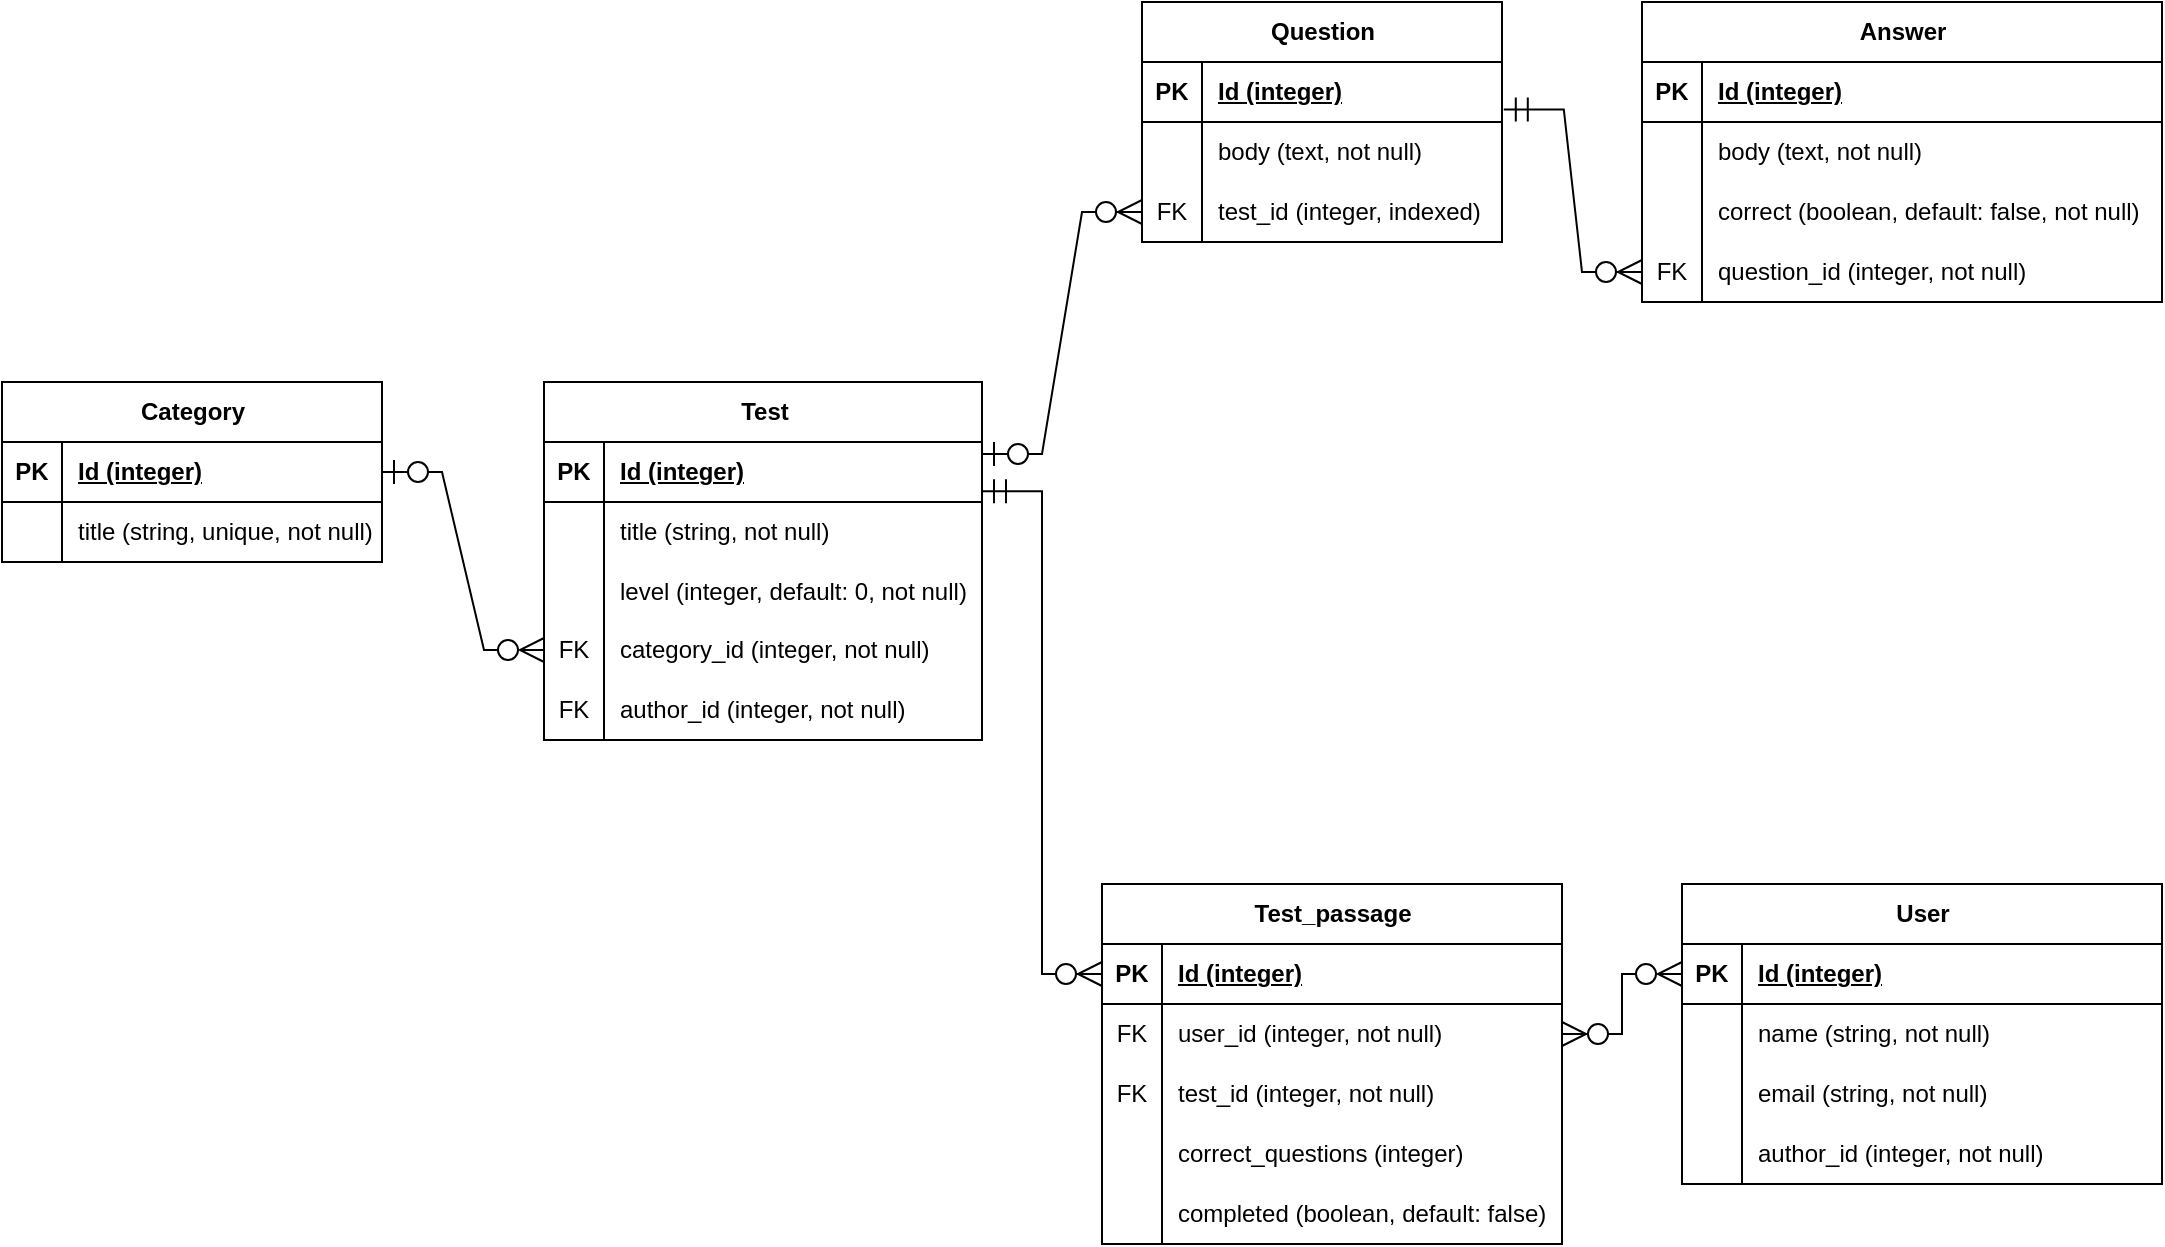 <mxfile version="26.1.0">
  <diagram name="Page-1" id="e56a1550-8fbb-45ad-956c-1786394a9013">
    <mxGraphModel dx="1259" dy="696" grid="1" gridSize="10" guides="1" tooltips="1" connect="1" arrows="1" fold="1" page="1" pageScale="1" pageWidth="1100" pageHeight="850" background="none" math="0" shadow="0">
      <root>
        <mxCell id="0" />
        <mxCell id="1" parent="0" />
        <mxCell id="Br1r_Qng15Y52kOAk1Ea-1" value="Category" style="shape=table;startSize=30;container=1;collapsible=1;childLayout=tableLayout;fixedRows=1;rowLines=0;fontStyle=1;align=center;resizeLast=1;html=1;fontSize=12;" parent="1" vertex="1">
          <mxGeometry x="10" y="310" width="190" height="90" as="geometry" />
        </mxCell>
        <mxCell id="Br1r_Qng15Y52kOAk1Ea-2" value="" style="shape=tableRow;horizontal=0;startSize=0;swimlaneHead=0;swimlaneBody=0;fillColor=none;collapsible=0;dropTarget=0;points=[[0,0.5],[1,0.5]];portConstraint=eastwest;top=0;left=0;right=0;bottom=1;fontSize=12;" parent="Br1r_Qng15Y52kOAk1Ea-1" vertex="1">
          <mxGeometry y="30" width="190" height="30" as="geometry" />
        </mxCell>
        <mxCell id="Br1r_Qng15Y52kOAk1Ea-3" value="PK" style="shape=partialRectangle;connectable=0;fillColor=none;top=0;left=0;bottom=0;right=0;fontStyle=1;overflow=hidden;whiteSpace=wrap;html=1;fontSize=12;" parent="Br1r_Qng15Y52kOAk1Ea-2" vertex="1">
          <mxGeometry width="30" height="30" as="geometry">
            <mxRectangle width="30" height="30" as="alternateBounds" />
          </mxGeometry>
        </mxCell>
        <mxCell id="Br1r_Qng15Y52kOAk1Ea-4" value="Id (integer)" style="shape=partialRectangle;connectable=0;fillColor=none;top=0;left=0;bottom=0;right=0;align=left;spacingLeft=6;fontStyle=5;overflow=hidden;whiteSpace=wrap;html=1;fontSize=12;" parent="Br1r_Qng15Y52kOAk1Ea-2" vertex="1">
          <mxGeometry x="30" width="160" height="30" as="geometry">
            <mxRectangle width="160" height="30" as="alternateBounds" />
          </mxGeometry>
        </mxCell>
        <mxCell id="Br1r_Qng15Y52kOAk1Ea-5" value="" style="shape=tableRow;horizontal=0;startSize=0;swimlaneHead=0;swimlaneBody=0;fillColor=none;collapsible=0;dropTarget=0;points=[[0,0.5],[1,0.5]];portConstraint=eastwest;top=0;left=0;right=0;bottom=0;fontSize=12;" parent="Br1r_Qng15Y52kOAk1Ea-1" vertex="1">
          <mxGeometry y="60" width="190" height="30" as="geometry" />
        </mxCell>
        <mxCell id="Br1r_Qng15Y52kOAk1Ea-6" value="" style="shape=partialRectangle;connectable=0;fillColor=none;top=0;left=0;bottom=0;right=0;editable=1;overflow=hidden;whiteSpace=wrap;html=1;fontSize=12;" parent="Br1r_Qng15Y52kOAk1Ea-5" vertex="1">
          <mxGeometry width="30" height="30" as="geometry">
            <mxRectangle width="30" height="30" as="alternateBounds" />
          </mxGeometry>
        </mxCell>
        <mxCell id="Br1r_Qng15Y52kOAk1Ea-7" value="title (string, unique, not null)" style="shape=partialRectangle;connectable=0;fillColor=none;top=0;left=0;bottom=0;right=0;align=left;spacingLeft=6;overflow=hidden;whiteSpace=wrap;html=1;fontSize=12;" parent="Br1r_Qng15Y52kOAk1Ea-5" vertex="1">
          <mxGeometry x="30" width="160" height="30" as="geometry">
            <mxRectangle width="160" height="30" as="alternateBounds" />
          </mxGeometry>
        </mxCell>
        <mxCell id="Br1r_Qng15Y52kOAk1Ea-14" value="Test" style="shape=table;startSize=30;container=1;collapsible=1;childLayout=tableLayout;fixedRows=1;rowLines=0;fontStyle=1;align=center;resizeLast=1;html=1;fontSize=12;" parent="1" vertex="1">
          <mxGeometry x="281" y="310" width="219" height="179" as="geometry" />
        </mxCell>
        <mxCell id="Br1r_Qng15Y52kOAk1Ea-15" value="" style="shape=tableRow;horizontal=0;startSize=0;swimlaneHead=0;swimlaneBody=0;fillColor=none;collapsible=0;dropTarget=0;points=[[0,0.5],[1,0.5]];portConstraint=eastwest;top=0;left=0;right=0;bottom=1;fontSize=12;" parent="Br1r_Qng15Y52kOAk1Ea-14" vertex="1">
          <mxGeometry y="30" width="219" height="30" as="geometry" />
        </mxCell>
        <mxCell id="Br1r_Qng15Y52kOAk1Ea-16" value="PK" style="shape=partialRectangle;connectable=0;fillColor=none;top=0;left=0;bottom=0;right=0;fontStyle=1;overflow=hidden;whiteSpace=wrap;html=1;fontSize=12;" parent="Br1r_Qng15Y52kOAk1Ea-15" vertex="1">
          <mxGeometry width="30" height="30" as="geometry">
            <mxRectangle width="30" height="30" as="alternateBounds" />
          </mxGeometry>
        </mxCell>
        <mxCell id="Br1r_Qng15Y52kOAk1Ea-17" value="Id (integer)" style="shape=partialRectangle;connectable=0;fillColor=none;top=0;left=0;bottom=0;right=0;align=left;spacingLeft=6;fontStyle=5;overflow=hidden;whiteSpace=wrap;html=1;fontSize=12;" parent="Br1r_Qng15Y52kOAk1Ea-15" vertex="1">
          <mxGeometry x="30" width="189" height="30" as="geometry">
            <mxRectangle width="189" height="30" as="alternateBounds" />
          </mxGeometry>
        </mxCell>
        <mxCell id="Br1r_Qng15Y52kOAk1Ea-18" value="" style="shape=tableRow;horizontal=0;startSize=0;swimlaneHead=0;swimlaneBody=0;fillColor=none;collapsible=0;dropTarget=0;points=[[0,0.5],[1,0.5]];portConstraint=eastwest;top=0;left=0;right=0;bottom=0;fontSize=12;" parent="Br1r_Qng15Y52kOAk1Ea-14" vertex="1">
          <mxGeometry y="60" width="219" height="30" as="geometry" />
        </mxCell>
        <mxCell id="Br1r_Qng15Y52kOAk1Ea-19" value="" style="shape=partialRectangle;connectable=0;fillColor=none;top=0;left=0;bottom=0;right=0;editable=1;overflow=hidden;whiteSpace=wrap;html=1;fontSize=12;" parent="Br1r_Qng15Y52kOAk1Ea-18" vertex="1">
          <mxGeometry width="30" height="30" as="geometry">
            <mxRectangle width="30" height="30" as="alternateBounds" />
          </mxGeometry>
        </mxCell>
        <mxCell id="Br1r_Qng15Y52kOAk1Ea-20" value="title (string, not null)" style="shape=partialRectangle;connectable=0;fillColor=none;top=0;left=0;bottom=0;right=0;align=left;spacingLeft=6;overflow=hidden;whiteSpace=wrap;html=1;fontSize=12;" parent="Br1r_Qng15Y52kOAk1Ea-18" vertex="1">
          <mxGeometry x="30" width="189" height="30" as="geometry">
            <mxRectangle width="189" height="30" as="alternateBounds" />
          </mxGeometry>
        </mxCell>
        <mxCell id="Br1r_Qng15Y52kOAk1Ea-21" value="" style="shape=tableRow;horizontal=0;startSize=0;swimlaneHead=0;swimlaneBody=0;fillColor=none;collapsible=0;dropTarget=0;points=[[0,0.5],[1,0.5]];portConstraint=eastwest;top=0;left=0;right=0;bottom=0;fontSize=12;" parent="Br1r_Qng15Y52kOAk1Ea-14" vertex="1">
          <mxGeometry y="90" width="219" height="29" as="geometry" />
        </mxCell>
        <mxCell id="Br1r_Qng15Y52kOAk1Ea-22" value="" style="shape=partialRectangle;connectable=0;fillColor=none;top=0;left=0;bottom=0;right=0;editable=1;overflow=hidden;whiteSpace=wrap;html=1;fontSize=12;" parent="Br1r_Qng15Y52kOAk1Ea-21" vertex="1">
          <mxGeometry width="30" height="29" as="geometry">
            <mxRectangle width="30" height="29" as="alternateBounds" />
          </mxGeometry>
        </mxCell>
        <mxCell id="Br1r_Qng15Y52kOAk1Ea-23" value="level (integer, default: 0, not null)" style="shape=partialRectangle;connectable=0;fillColor=none;top=0;left=0;bottom=0;right=0;align=left;spacingLeft=6;overflow=hidden;whiteSpace=wrap;html=1;fontSize=12;" parent="Br1r_Qng15Y52kOAk1Ea-21" vertex="1">
          <mxGeometry x="30" width="189" height="29" as="geometry">
            <mxRectangle width="189" height="29" as="alternateBounds" />
          </mxGeometry>
        </mxCell>
        <mxCell id="Br1r_Qng15Y52kOAk1Ea-24" value="" style="shape=tableRow;horizontal=0;startSize=0;swimlaneHead=0;swimlaneBody=0;fillColor=none;collapsible=0;dropTarget=0;points=[[0,0.5],[1,0.5]];portConstraint=eastwest;top=0;left=0;right=0;bottom=0;fontSize=12;" parent="Br1r_Qng15Y52kOAk1Ea-14" vertex="1">
          <mxGeometry y="119" width="219" height="30" as="geometry" />
        </mxCell>
        <mxCell id="Br1r_Qng15Y52kOAk1Ea-25" value="FK" style="shape=partialRectangle;connectable=0;fillColor=none;top=0;left=0;bottom=0;right=0;editable=1;overflow=hidden;whiteSpace=wrap;html=1;fontSize=12;" parent="Br1r_Qng15Y52kOAk1Ea-24" vertex="1">
          <mxGeometry width="30" height="30" as="geometry">
            <mxRectangle width="30" height="30" as="alternateBounds" />
          </mxGeometry>
        </mxCell>
        <mxCell id="Br1r_Qng15Y52kOAk1Ea-26" value="category_id (integer, not null)" style="shape=partialRectangle;connectable=0;fillColor=none;top=0;left=0;bottom=0;right=0;align=left;spacingLeft=6;overflow=hidden;whiteSpace=wrap;html=1;fontSize=12;" parent="Br1r_Qng15Y52kOAk1Ea-24" vertex="1">
          <mxGeometry x="30" width="189" height="30" as="geometry">
            <mxRectangle width="189" height="30" as="alternateBounds" />
          </mxGeometry>
        </mxCell>
        <mxCell id="4E7Y_DdD3SAil00JkKj9-86" style="shape=tableRow;horizontal=0;startSize=0;swimlaneHead=0;swimlaneBody=0;fillColor=none;collapsible=0;dropTarget=0;points=[[0,0.5],[1,0.5]];portConstraint=eastwest;top=0;left=0;right=0;bottom=0;fontSize=12;" vertex="1" parent="Br1r_Qng15Y52kOAk1Ea-14">
          <mxGeometry y="149" width="219" height="30" as="geometry" />
        </mxCell>
        <mxCell id="4E7Y_DdD3SAil00JkKj9-87" value="FK" style="shape=partialRectangle;connectable=0;fillColor=none;top=0;left=0;bottom=0;right=0;editable=1;overflow=hidden;whiteSpace=wrap;html=1;fontSize=12;" vertex="1" parent="4E7Y_DdD3SAil00JkKj9-86">
          <mxGeometry width="30" height="30" as="geometry">
            <mxRectangle width="30" height="30" as="alternateBounds" />
          </mxGeometry>
        </mxCell>
        <mxCell id="4E7Y_DdD3SAil00JkKj9-88" value="author_id (integer, not null)" style="shape=partialRectangle;connectable=0;fillColor=none;top=0;left=0;bottom=0;right=0;align=left;spacingLeft=6;overflow=hidden;whiteSpace=wrap;html=1;fontSize=12;" vertex="1" parent="4E7Y_DdD3SAil00JkKj9-86">
          <mxGeometry x="30" width="189" height="30" as="geometry">
            <mxRectangle width="189" height="30" as="alternateBounds" />
          </mxGeometry>
        </mxCell>
        <mxCell id="Br1r_Qng15Y52kOAk1Ea-27" value="" style="edgeStyle=entityRelationEdgeStyle;fontSize=12;html=1;endArrow=ERzeroToMany;startArrow=ERzeroToOne;rounded=0;entryX=0;entryY=0.5;entryDx=0;entryDy=0;exitX=1;exitY=0.5;exitDx=0;exitDy=0;startFill=0;endFill=0;startSize=10;endSize=10;" parent="1" source="Br1r_Qng15Y52kOAk1Ea-2" target="Br1r_Qng15Y52kOAk1Ea-24" edge="1">
          <mxGeometry width="100" height="100" relative="1" as="geometry">
            <mxPoint x="240" y="359" as="sourcePoint" />
            <mxPoint x="380" y="331" as="targetPoint" />
          </mxGeometry>
        </mxCell>
        <mxCell id="Br1r_Qng15Y52kOAk1Ea-28" value="Question" style="shape=table;startSize=30;container=1;collapsible=1;childLayout=tableLayout;fixedRows=1;rowLines=0;fontStyle=1;align=center;resizeLast=1;html=1;fontSize=12;" parent="1" vertex="1">
          <mxGeometry x="580" y="120" width="180" height="120" as="geometry" />
        </mxCell>
        <mxCell id="Br1r_Qng15Y52kOAk1Ea-29" value="" style="shape=tableRow;horizontal=0;startSize=0;swimlaneHead=0;swimlaneBody=0;fillColor=none;collapsible=0;dropTarget=0;points=[[0,0.5],[1,0.5]];portConstraint=eastwest;top=0;left=0;right=0;bottom=1;fontSize=12;" parent="Br1r_Qng15Y52kOAk1Ea-28" vertex="1">
          <mxGeometry y="30" width="180" height="30" as="geometry" />
        </mxCell>
        <mxCell id="Br1r_Qng15Y52kOAk1Ea-30" value="PK" style="shape=partialRectangle;connectable=0;fillColor=none;top=0;left=0;bottom=0;right=0;fontStyle=1;overflow=hidden;whiteSpace=wrap;html=1;fontSize=12;" parent="Br1r_Qng15Y52kOAk1Ea-29" vertex="1">
          <mxGeometry width="30" height="30" as="geometry">
            <mxRectangle width="30" height="30" as="alternateBounds" />
          </mxGeometry>
        </mxCell>
        <mxCell id="Br1r_Qng15Y52kOAk1Ea-31" value="Id (integer)" style="shape=partialRectangle;connectable=0;fillColor=none;top=0;left=0;bottom=0;right=0;align=left;spacingLeft=6;fontStyle=5;overflow=hidden;whiteSpace=wrap;html=1;fontSize=12;" parent="Br1r_Qng15Y52kOAk1Ea-29" vertex="1">
          <mxGeometry x="30" width="150" height="30" as="geometry">
            <mxRectangle width="150" height="30" as="alternateBounds" />
          </mxGeometry>
        </mxCell>
        <mxCell id="Br1r_Qng15Y52kOAk1Ea-32" value="" style="shape=tableRow;horizontal=0;startSize=0;swimlaneHead=0;swimlaneBody=0;fillColor=none;collapsible=0;dropTarget=0;points=[[0,0.5],[1,0.5]];portConstraint=eastwest;top=0;left=0;right=0;bottom=0;fontSize=12;" parent="Br1r_Qng15Y52kOAk1Ea-28" vertex="1">
          <mxGeometry y="60" width="180" height="30" as="geometry" />
        </mxCell>
        <mxCell id="Br1r_Qng15Y52kOAk1Ea-33" value="" style="shape=partialRectangle;connectable=0;fillColor=none;top=0;left=0;bottom=0;right=0;editable=1;overflow=hidden;whiteSpace=wrap;html=1;fontSize=12;" parent="Br1r_Qng15Y52kOAk1Ea-32" vertex="1">
          <mxGeometry width="30" height="30" as="geometry">
            <mxRectangle width="30" height="30" as="alternateBounds" />
          </mxGeometry>
        </mxCell>
        <mxCell id="Br1r_Qng15Y52kOAk1Ea-34" value="body (text, not null)" style="shape=partialRectangle;connectable=0;fillColor=none;top=0;left=0;bottom=0;right=0;align=left;spacingLeft=6;overflow=hidden;whiteSpace=wrap;html=1;fontSize=12;" parent="Br1r_Qng15Y52kOAk1Ea-32" vertex="1">
          <mxGeometry x="30" width="150" height="30" as="geometry">
            <mxRectangle width="150" height="30" as="alternateBounds" />
          </mxGeometry>
        </mxCell>
        <mxCell id="Br1r_Qng15Y52kOAk1Ea-35" value="" style="shape=tableRow;horizontal=0;startSize=0;swimlaneHead=0;swimlaneBody=0;fillColor=none;collapsible=0;dropTarget=0;points=[[0,0.5],[1,0.5]];portConstraint=eastwest;top=0;left=0;right=0;bottom=0;fontSize=12;" parent="Br1r_Qng15Y52kOAk1Ea-28" vertex="1">
          <mxGeometry y="90" width="180" height="30" as="geometry" />
        </mxCell>
        <mxCell id="Br1r_Qng15Y52kOAk1Ea-36" value="FK" style="shape=partialRectangle;connectable=0;fillColor=none;top=0;left=0;bottom=0;right=0;editable=1;overflow=hidden;whiteSpace=wrap;html=1;fontSize=12;" parent="Br1r_Qng15Y52kOAk1Ea-35" vertex="1">
          <mxGeometry width="30" height="30" as="geometry">
            <mxRectangle width="30" height="30" as="alternateBounds" />
          </mxGeometry>
        </mxCell>
        <mxCell id="Br1r_Qng15Y52kOAk1Ea-37" value="test_id (integer, indexed)" style="shape=partialRectangle;connectable=0;fillColor=none;top=0;left=0;bottom=0;right=0;align=left;spacingLeft=6;overflow=hidden;whiteSpace=wrap;html=1;fontSize=12;" parent="Br1r_Qng15Y52kOAk1Ea-35" vertex="1">
          <mxGeometry x="30" width="150" height="30" as="geometry">
            <mxRectangle width="150" height="30" as="alternateBounds" />
          </mxGeometry>
        </mxCell>
        <mxCell id="Br1r_Qng15Y52kOAk1Ea-55" value="User" style="shape=table;startSize=30;container=1;collapsible=1;childLayout=tableLayout;fixedRows=1;rowLines=0;fontStyle=1;align=center;resizeLast=1;html=1;fontSize=12;" parent="1" vertex="1">
          <mxGeometry x="850" y="561" width="240" height="150" as="geometry" />
        </mxCell>
        <mxCell id="Br1r_Qng15Y52kOAk1Ea-56" value="" style="shape=tableRow;horizontal=0;startSize=0;swimlaneHead=0;swimlaneBody=0;fillColor=none;collapsible=0;dropTarget=0;points=[[0,0.5],[1,0.5]];portConstraint=eastwest;top=0;left=0;right=0;bottom=1;fontSize=12;" parent="Br1r_Qng15Y52kOAk1Ea-55" vertex="1">
          <mxGeometry y="30" width="240" height="30" as="geometry" />
        </mxCell>
        <mxCell id="Br1r_Qng15Y52kOAk1Ea-57" value="PK" style="shape=partialRectangle;connectable=0;fillColor=none;top=0;left=0;bottom=0;right=0;fontStyle=1;overflow=hidden;whiteSpace=wrap;html=1;fontSize=12;" parent="Br1r_Qng15Y52kOAk1Ea-56" vertex="1">
          <mxGeometry width="30" height="30" as="geometry">
            <mxRectangle width="30" height="30" as="alternateBounds" />
          </mxGeometry>
        </mxCell>
        <mxCell id="Br1r_Qng15Y52kOAk1Ea-58" value="Id (integer)" style="shape=partialRectangle;connectable=0;fillColor=none;top=0;left=0;bottom=0;right=0;align=left;spacingLeft=6;fontStyle=5;overflow=hidden;whiteSpace=wrap;html=1;fontSize=12;" parent="Br1r_Qng15Y52kOAk1Ea-56" vertex="1">
          <mxGeometry x="30" width="210" height="30" as="geometry">
            <mxRectangle width="210" height="30" as="alternateBounds" />
          </mxGeometry>
        </mxCell>
        <mxCell id="Br1r_Qng15Y52kOAk1Ea-59" value="" style="shape=tableRow;horizontal=0;startSize=0;swimlaneHead=0;swimlaneBody=0;fillColor=none;collapsible=0;dropTarget=0;points=[[0,0.5],[1,0.5]];portConstraint=eastwest;top=0;left=0;right=0;bottom=0;fontSize=12;" parent="Br1r_Qng15Y52kOAk1Ea-55" vertex="1">
          <mxGeometry y="60" width="240" height="30" as="geometry" />
        </mxCell>
        <mxCell id="Br1r_Qng15Y52kOAk1Ea-60" value="" style="shape=partialRectangle;connectable=0;fillColor=none;top=0;left=0;bottom=0;right=0;editable=1;overflow=hidden;whiteSpace=wrap;html=1;fontSize=12;" parent="Br1r_Qng15Y52kOAk1Ea-59" vertex="1">
          <mxGeometry width="30" height="30" as="geometry">
            <mxRectangle width="30" height="30" as="alternateBounds" />
          </mxGeometry>
        </mxCell>
        <mxCell id="Br1r_Qng15Y52kOAk1Ea-61" value="name (string, not null)" style="shape=partialRectangle;connectable=0;fillColor=none;top=0;left=0;bottom=0;right=0;align=left;spacingLeft=6;overflow=hidden;whiteSpace=wrap;html=1;fontSize=12;" parent="Br1r_Qng15Y52kOAk1Ea-59" vertex="1">
          <mxGeometry x="30" width="210" height="30" as="geometry">
            <mxRectangle width="210" height="30" as="alternateBounds" />
          </mxGeometry>
        </mxCell>
        <mxCell id="Br1r_Qng15Y52kOAk1Ea-62" value="" style="shape=tableRow;horizontal=0;startSize=0;swimlaneHead=0;swimlaneBody=0;fillColor=none;collapsible=0;dropTarget=0;points=[[0,0.5],[1,0.5]];portConstraint=eastwest;top=0;left=0;right=0;bottom=0;fontSize=12;" parent="Br1r_Qng15Y52kOAk1Ea-55" vertex="1">
          <mxGeometry y="90" width="240" height="30" as="geometry" />
        </mxCell>
        <mxCell id="Br1r_Qng15Y52kOAk1Ea-63" value="" style="shape=partialRectangle;connectable=0;fillColor=none;top=0;left=0;bottom=0;right=0;editable=1;overflow=hidden;whiteSpace=wrap;html=1;fontSize=12;" parent="Br1r_Qng15Y52kOAk1Ea-62" vertex="1">
          <mxGeometry width="30" height="30" as="geometry">
            <mxRectangle width="30" height="30" as="alternateBounds" />
          </mxGeometry>
        </mxCell>
        <mxCell id="Br1r_Qng15Y52kOAk1Ea-64" value="email (string, not null)" style="shape=partialRectangle;connectable=0;fillColor=none;top=0;left=0;bottom=0;right=0;align=left;spacingLeft=6;overflow=hidden;whiteSpace=wrap;html=1;fontSize=12;" parent="Br1r_Qng15Y52kOAk1Ea-62" vertex="1">
          <mxGeometry x="30" width="210" height="30" as="geometry">
            <mxRectangle width="210" height="30" as="alternateBounds" />
          </mxGeometry>
        </mxCell>
        <mxCell id="4E7Y_DdD3SAil00JkKj9-106" style="shape=tableRow;horizontal=0;startSize=0;swimlaneHead=0;swimlaneBody=0;fillColor=none;collapsible=0;dropTarget=0;points=[[0,0.5],[1,0.5]];portConstraint=eastwest;top=0;left=0;right=0;bottom=0;fontSize=12;" vertex="1" parent="Br1r_Qng15Y52kOAk1Ea-55">
          <mxGeometry y="120" width="240" height="30" as="geometry" />
        </mxCell>
        <mxCell id="4E7Y_DdD3SAil00JkKj9-107" style="shape=partialRectangle;connectable=0;fillColor=none;top=0;left=0;bottom=0;right=0;editable=1;overflow=hidden;whiteSpace=wrap;html=1;fontSize=12;" vertex="1" parent="4E7Y_DdD3SAil00JkKj9-106">
          <mxGeometry width="30" height="30" as="geometry">
            <mxRectangle width="30" height="30" as="alternateBounds" />
          </mxGeometry>
        </mxCell>
        <mxCell id="4E7Y_DdD3SAil00JkKj9-108" value="author_id (integer, not null)" style="shape=partialRectangle;connectable=0;fillColor=none;top=0;left=0;bottom=0;right=0;align=left;spacingLeft=6;overflow=hidden;whiteSpace=wrap;html=1;fontSize=12;" vertex="1" parent="4E7Y_DdD3SAil00JkKj9-106">
          <mxGeometry x="30" width="210" height="30" as="geometry">
            <mxRectangle width="210" height="30" as="alternateBounds" />
          </mxGeometry>
        </mxCell>
        <mxCell id="4E7Y_DdD3SAil00JkKj9-14" value="Test_passage" style="shape=table;startSize=30;container=1;collapsible=1;childLayout=tableLayout;fixedRows=1;rowLines=0;fontStyle=1;align=center;resizeLast=1;html=1;fontSize=12;" vertex="1" parent="1">
          <mxGeometry x="560" y="561" width="230" height="180" as="geometry" />
        </mxCell>
        <mxCell id="4E7Y_DdD3SAil00JkKj9-15" value="" style="shape=tableRow;horizontal=0;startSize=0;swimlaneHead=0;swimlaneBody=0;fillColor=none;collapsible=0;dropTarget=0;points=[[0,0.5],[1,0.5]];portConstraint=eastwest;top=0;left=0;right=0;bottom=1;fontSize=12;" vertex="1" parent="4E7Y_DdD3SAil00JkKj9-14">
          <mxGeometry y="30" width="230" height="30" as="geometry" />
        </mxCell>
        <mxCell id="4E7Y_DdD3SAil00JkKj9-16" value="PK" style="shape=partialRectangle;connectable=0;fillColor=none;top=0;left=0;bottom=0;right=0;fontStyle=1;overflow=hidden;whiteSpace=wrap;html=1;fontSize=12;" vertex="1" parent="4E7Y_DdD3SAil00JkKj9-15">
          <mxGeometry width="30" height="30" as="geometry">
            <mxRectangle width="30" height="30" as="alternateBounds" />
          </mxGeometry>
        </mxCell>
        <mxCell id="4E7Y_DdD3SAil00JkKj9-17" value="Id (integer)" style="shape=partialRectangle;connectable=0;fillColor=none;top=0;left=0;bottom=0;right=0;align=left;spacingLeft=6;fontStyle=5;overflow=hidden;whiteSpace=wrap;html=1;fontSize=12;" vertex="1" parent="4E7Y_DdD3SAil00JkKj9-15">
          <mxGeometry x="30" width="200" height="30" as="geometry">
            <mxRectangle width="200" height="30" as="alternateBounds" />
          </mxGeometry>
        </mxCell>
        <mxCell id="4E7Y_DdD3SAil00JkKj9-18" value="" style="shape=tableRow;horizontal=0;startSize=0;swimlaneHead=0;swimlaneBody=0;fillColor=none;collapsible=0;dropTarget=0;points=[[0,0.5],[1,0.5]];portConstraint=eastwest;top=0;left=0;right=0;bottom=0;fontSize=12;" vertex="1" parent="4E7Y_DdD3SAil00JkKj9-14">
          <mxGeometry y="60" width="230" height="30" as="geometry" />
        </mxCell>
        <mxCell id="4E7Y_DdD3SAil00JkKj9-19" value="FK" style="shape=partialRectangle;connectable=0;fillColor=none;top=0;left=0;bottom=0;right=0;editable=1;overflow=hidden;whiteSpace=wrap;html=1;fontSize=12;" vertex="1" parent="4E7Y_DdD3SAil00JkKj9-18">
          <mxGeometry width="30" height="30" as="geometry">
            <mxRectangle width="30" height="30" as="alternateBounds" />
          </mxGeometry>
        </mxCell>
        <mxCell id="4E7Y_DdD3SAil00JkKj9-20" value="user_id (integer, not null)" style="shape=partialRectangle;connectable=0;fillColor=none;top=0;left=0;bottom=0;right=0;align=left;spacingLeft=6;overflow=hidden;whiteSpace=wrap;html=1;fontSize=12;" vertex="1" parent="4E7Y_DdD3SAil00JkKj9-18">
          <mxGeometry x="30" width="200" height="30" as="geometry">
            <mxRectangle width="200" height="30" as="alternateBounds" />
          </mxGeometry>
        </mxCell>
        <mxCell id="4E7Y_DdD3SAil00JkKj9-21" value="" style="shape=tableRow;horizontal=0;startSize=0;swimlaneHead=0;swimlaneBody=0;fillColor=none;collapsible=0;dropTarget=0;points=[[0,0.5],[1,0.5]];portConstraint=eastwest;top=0;left=0;right=0;bottom=0;fontSize=12;" vertex="1" parent="4E7Y_DdD3SAil00JkKj9-14">
          <mxGeometry y="90" width="230" height="30" as="geometry" />
        </mxCell>
        <mxCell id="4E7Y_DdD3SAil00JkKj9-22" value="FK" style="shape=partialRectangle;connectable=0;fillColor=none;top=0;left=0;bottom=0;right=0;editable=1;overflow=hidden;whiteSpace=wrap;html=1;fontSize=12;" vertex="1" parent="4E7Y_DdD3SAil00JkKj9-21">
          <mxGeometry width="30" height="30" as="geometry">
            <mxRectangle width="30" height="30" as="alternateBounds" />
          </mxGeometry>
        </mxCell>
        <mxCell id="4E7Y_DdD3SAil00JkKj9-23" value="test_id (integer, not null)" style="shape=partialRectangle;connectable=0;fillColor=none;top=0;left=0;bottom=0;right=0;align=left;spacingLeft=6;overflow=hidden;whiteSpace=wrap;html=1;fontSize=12;" vertex="1" parent="4E7Y_DdD3SAil00JkKj9-21">
          <mxGeometry x="30" width="200" height="30" as="geometry">
            <mxRectangle width="200" height="30" as="alternateBounds" />
          </mxGeometry>
        </mxCell>
        <mxCell id="4E7Y_DdD3SAil00JkKj9-24" value="" style="shape=tableRow;horizontal=0;startSize=0;swimlaneHead=0;swimlaneBody=0;fillColor=none;collapsible=0;dropTarget=0;points=[[0,0.5],[1,0.5]];portConstraint=eastwest;top=0;left=0;right=0;bottom=0;fontSize=12;" vertex="1" parent="4E7Y_DdD3SAil00JkKj9-14">
          <mxGeometry y="120" width="230" height="30" as="geometry" />
        </mxCell>
        <mxCell id="4E7Y_DdD3SAil00JkKj9-25" value="" style="shape=partialRectangle;connectable=0;fillColor=none;top=0;left=0;bottom=0;right=0;editable=1;overflow=hidden;whiteSpace=wrap;html=1;fontSize=12;" vertex="1" parent="4E7Y_DdD3SAil00JkKj9-24">
          <mxGeometry width="30" height="30" as="geometry">
            <mxRectangle width="30" height="30" as="alternateBounds" />
          </mxGeometry>
        </mxCell>
        <mxCell id="4E7Y_DdD3SAil00JkKj9-26" value="correct_questions (integer)" style="shape=partialRectangle;connectable=0;fillColor=none;top=0;left=0;bottom=0;right=0;align=left;spacingLeft=6;overflow=hidden;whiteSpace=wrap;html=1;fontSize=12;" vertex="1" parent="4E7Y_DdD3SAil00JkKj9-24">
          <mxGeometry x="30" width="200" height="30" as="geometry">
            <mxRectangle width="200" height="30" as="alternateBounds" />
          </mxGeometry>
        </mxCell>
        <mxCell id="4E7Y_DdD3SAil00JkKj9-95" style="shape=tableRow;horizontal=0;startSize=0;swimlaneHead=0;swimlaneBody=0;fillColor=none;collapsible=0;dropTarget=0;points=[[0,0.5],[1,0.5]];portConstraint=eastwest;top=0;left=0;right=0;bottom=0;fontSize=12;" vertex="1" parent="4E7Y_DdD3SAil00JkKj9-14">
          <mxGeometry y="150" width="230" height="30" as="geometry" />
        </mxCell>
        <mxCell id="4E7Y_DdD3SAil00JkKj9-96" style="shape=partialRectangle;connectable=0;fillColor=none;top=0;left=0;bottom=0;right=0;editable=1;overflow=hidden;whiteSpace=wrap;html=1;fontSize=12;" vertex="1" parent="4E7Y_DdD3SAil00JkKj9-95">
          <mxGeometry width="30" height="30" as="geometry">
            <mxRectangle width="30" height="30" as="alternateBounds" />
          </mxGeometry>
        </mxCell>
        <mxCell id="4E7Y_DdD3SAil00JkKj9-97" value="completed (boolean, default: false)" style="shape=partialRectangle;connectable=0;fillColor=none;top=0;left=0;bottom=0;right=0;align=left;spacingLeft=6;overflow=hidden;whiteSpace=wrap;html=1;fontSize=12;" vertex="1" parent="4E7Y_DdD3SAil00JkKj9-95">
          <mxGeometry x="30" width="200" height="30" as="geometry">
            <mxRectangle width="200" height="30" as="alternateBounds" />
          </mxGeometry>
        </mxCell>
        <mxCell id="4E7Y_DdD3SAil00JkKj9-41" value="Answer" style="shape=table;startSize=30;container=1;collapsible=1;childLayout=tableLayout;fixedRows=1;rowLines=0;fontStyle=1;align=center;resizeLast=1;html=1;fontSize=12;" vertex="1" parent="1">
          <mxGeometry x="830" y="120" width="260" height="150" as="geometry" />
        </mxCell>
        <mxCell id="4E7Y_DdD3SAil00JkKj9-42" value="" style="shape=tableRow;horizontal=0;startSize=0;swimlaneHead=0;swimlaneBody=0;fillColor=none;collapsible=0;dropTarget=0;points=[[0,0.5],[1,0.5]];portConstraint=eastwest;top=0;left=0;right=0;bottom=1;fontSize=12;" vertex="1" parent="4E7Y_DdD3SAil00JkKj9-41">
          <mxGeometry y="30" width="260" height="30" as="geometry" />
        </mxCell>
        <mxCell id="4E7Y_DdD3SAil00JkKj9-43" value="PK" style="shape=partialRectangle;connectable=0;fillColor=none;top=0;left=0;bottom=0;right=0;fontStyle=1;overflow=hidden;whiteSpace=wrap;html=1;fontSize=12;" vertex="1" parent="4E7Y_DdD3SAil00JkKj9-42">
          <mxGeometry width="30" height="30" as="geometry">
            <mxRectangle width="30" height="30" as="alternateBounds" />
          </mxGeometry>
        </mxCell>
        <mxCell id="4E7Y_DdD3SAil00JkKj9-44" value="Id (integer)" style="shape=partialRectangle;connectable=0;fillColor=none;top=0;left=0;bottom=0;right=0;align=left;spacingLeft=6;fontStyle=5;overflow=hidden;whiteSpace=wrap;html=1;fontSize=12;" vertex="1" parent="4E7Y_DdD3SAil00JkKj9-42">
          <mxGeometry x="30" width="230" height="30" as="geometry">
            <mxRectangle width="230" height="30" as="alternateBounds" />
          </mxGeometry>
        </mxCell>
        <mxCell id="4E7Y_DdD3SAil00JkKj9-45" value="" style="shape=tableRow;horizontal=0;startSize=0;swimlaneHead=0;swimlaneBody=0;fillColor=none;collapsible=0;dropTarget=0;points=[[0,0.5],[1,0.5]];portConstraint=eastwest;top=0;left=0;right=0;bottom=0;fontSize=12;" vertex="1" parent="4E7Y_DdD3SAil00JkKj9-41">
          <mxGeometry y="60" width="260" height="30" as="geometry" />
        </mxCell>
        <mxCell id="4E7Y_DdD3SAil00JkKj9-46" value="" style="shape=partialRectangle;connectable=0;fillColor=none;top=0;left=0;bottom=0;right=0;editable=1;overflow=hidden;whiteSpace=wrap;html=1;fontSize=12;" vertex="1" parent="4E7Y_DdD3SAil00JkKj9-45">
          <mxGeometry width="30" height="30" as="geometry">
            <mxRectangle width="30" height="30" as="alternateBounds" />
          </mxGeometry>
        </mxCell>
        <mxCell id="4E7Y_DdD3SAil00JkKj9-47" value="body (text, not null)" style="shape=partialRectangle;connectable=0;fillColor=none;top=0;left=0;bottom=0;right=0;align=left;spacingLeft=6;overflow=hidden;whiteSpace=wrap;html=1;fontSize=12;" vertex="1" parent="4E7Y_DdD3SAil00JkKj9-45">
          <mxGeometry x="30" width="230" height="30" as="geometry">
            <mxRectangle width="230" height="30" as="alternateBounds" />
          </mxGeometry>
        </mxCell>
        <mxCell id="4E7Y_DdD3SAil00JkKj9-48" value="" style="shape=tableRow;horizontal=0;startSize=0;swimlaneHead=0;swimlaneBody=0;fillColor=none;collapsible=0;dropTarget=0;points=[[0,0.5],[1,0.5]];portConstraint=eastwest;top=0;left=0;right=0;bottom=0;fontSize=12;" vertex="1" parent="4E7Y_DdD3SAil00JkKj9-41">
          <mxGeometry y="90" width="260" height="30" as="geometry" />
        </mxCell>
        <mxCell id="4E7Y_DdD3SAil00JkKj9-49" value="" style="shape=partialRectangle;connectable=0;fillColor=none;top=0;left=0;bottom=0;right=0;editable=1;overflow=hidden;whiteSpace=wrap;html=1;fontSize=12;" vertex="1" parent="4E7Y_DdD3SAil00JkKj9-48">
          <mxGeometry width="30" height="30" as="geometry">
            <mxRectangle width="30" height="30" as="alternateBounds" />
          </mxGeometry>
        </mxCell>
        <mxCell id="4E7Y_DdD3SAil00JkKj9-50" value="correct (boolean, default: false, not null)" style="shape=partialRectangle;connectable=0;fillColor=none;top=0;left=0;bottom=0;right=0;align=left;spacingLeft=6;overflow=hidden;whiteSpace=wrap;html=1;fontSize=12;" vertex="1" parent="4E7Y_DdD3SAil00JkKj9-48">
          <mxGeometry x="30" width="230" height="30" as="geometry">
            <mxRectangle width="230" height="30" as="alternateBounds" />
          </mxGeometry>
        </mxCell>
        <mxCell id="4E7Y_DdD3SAil00JkKj9-51" value="" style="shape=tableRow;horizontal=0;startSize=0;swimlaneHead=0;swimlaneBody=0;fillColor=none;collapsible=0;dropTarget=0;points=[[0,0.5],[1,0.5]];portConstraint=eastwest;top=0;left=0;right=0;bottom=0;fontSize=12;" vertex="1" parent="4E7Y_DdD3SAil00JkKj9-41">
          <mxGeometry y="120" width="260" height="30" as="geometry" />
        </mxCell>
        <mxCell id="4E7Y_DdD3SAil00JkKj9-52" value="FK" style="shape=partialRectangle;connectable=0;fillColor=none;top=0;left=0;bottom=0;right=0;editable=1;overflow=hidden;whiteSpace=wrap;html=1;fontSize=12;" vertex="1" parent="4E7Y_DdD3SAil00JkKj9-51">
          <mxGeometry width="30" height="30" as="geometry">
            <mxRectangle width="30" height="30" as="alternateBounds" />
          </mxGeometry>
        </mxCell>
        <mxCell id="4E7Y_DdD3SAil00JkKj9-53" value="question_id (integer, not null)" style="shape=partialRectangle;connectable=0;fillColor=none;top=0;left=0;bottom=0;right=0;align=left;spacingLeft=6;overflow=hidden;whiteSpace=wrap;html=1;fontSize=12;" vertex="1" parent="4E7Y_DdD3SAil00JkKj9-51">
          <mxGeometry x="30" width="230" height="30" as="geometry">
            <mxRectangle width="230" height="30" as="alternateBounds" />
          </mxGeometry>
        </mxCell>
        <mxCell id="4E7Y_DdD3SAil00JkKj9-104" value="" style="edgeStyle=entityRelationEdgeStyle;fontSize=12;html=1;endArrow=ERzeroToMany;startArrow=ERzeroToOne;rounded=0;entryX=0;entryY=0.5;entryDx=0;entryDy=0;endSize=10;startSize=10;" edge="1" parent="1" target="Br1r_Qng15Y52kOAk1Ea-35">
          <mxGeometry width="100" height="100" relative="1" as="geometry">
            <mxPoint x="500" y="346" as="sourcePoint" />
            <mxPoint x="650" y="320" as="targetPoint" />
          </mxGeometry>
        </mxCell>
        <mxCell id="4E7Y_DdD3SAil00JkKj9-105" value="" style="edgeStyle=entityRelationEdgeStyle;fontSize=12;html=1;endArrow=ERzeroToMany;startArrow=ERmandOne;rounded=0;endSize=10;startSize=10;entryX=0;entryY=0.5;entryDx=0;entryDy=0;exitX=1.005;exitY=0.791;exitDx=0;exitDy=0;exitPerimeter=0;startFill=0;" edge="1" parent="1" source="Br1r_Qng15Y52kOAk1Ea-29" target="4E7Y_DdD3SAil00JkKj9-51">
          <mxGeometry width="100" height="100" relative="1" as="geometry">
            <mxPoint x="730" y="300" as="sourcePoint" />
            <mxPoint x="800" y="340" as="targetPoint" />
          </mxGeometry>
        </mxCell>
        <mxCell id="4E7Y_DdD3SAil00JkKj9-113" value="" style="edgeStyle=entityRelationEdgeStyle;fontSize=12;html=1;endArrow=ERzeroToMany;startArrow=ERzeroToMany;rounded=0;exitX=1;exitY=0.5;exitDx=0;exitDy=0;entryX=0;entryY=0.5;entryDx=0;entryDy=0;endFill=0;endSize=10;startSize=10;" edge="1" parent="1" source="4E7Y_DdD3SAil00JkKj9-18" target="Br1r_Qng15Y52kOAk1Ea-56">
          <mxGeometry width="100" height="100" relative="1" as="geometry">
            <mxPoint x="550" y="520" as="sourcePoint" />
            <mxPoint x="650" y="420" as="targetPoint" />
          </mxGeometry>
        </mxCell>
        <mxCell id="4E7Y_DdD3SAil00JkKj9-115" value="" style="edgeStyle=entityRelationEdgeStyle;fontSize=12;html=1;endArrow=ERzeroToMany;startArrow=ERmandOne;rounded=0;entryX=0;entryY=0.5;entryDx=0;entryDy=0;endSize=10;startSize=10;exitX=1;exitY=0.821;exitDx=0;exitDy=0;exitPerimeter=0;startFill=0;" edge="1" parent="1" source="Br1r_Qng15Y52kOAk1Ea-15" target="4E7Y_DdD3SAil00JkKj9-15">
          <mxGeometry width="100" height="100" relative="1" as="geometry">
            <mxPoint x="550" y="471" as="sourcePoint" />
            <mxPoint x="630" y="350" as="targetPoint" />
          </mxGeometry>
        </mxCell>
      </root>
    </mxGraphModel>
  </diagram>
</mxfile>
